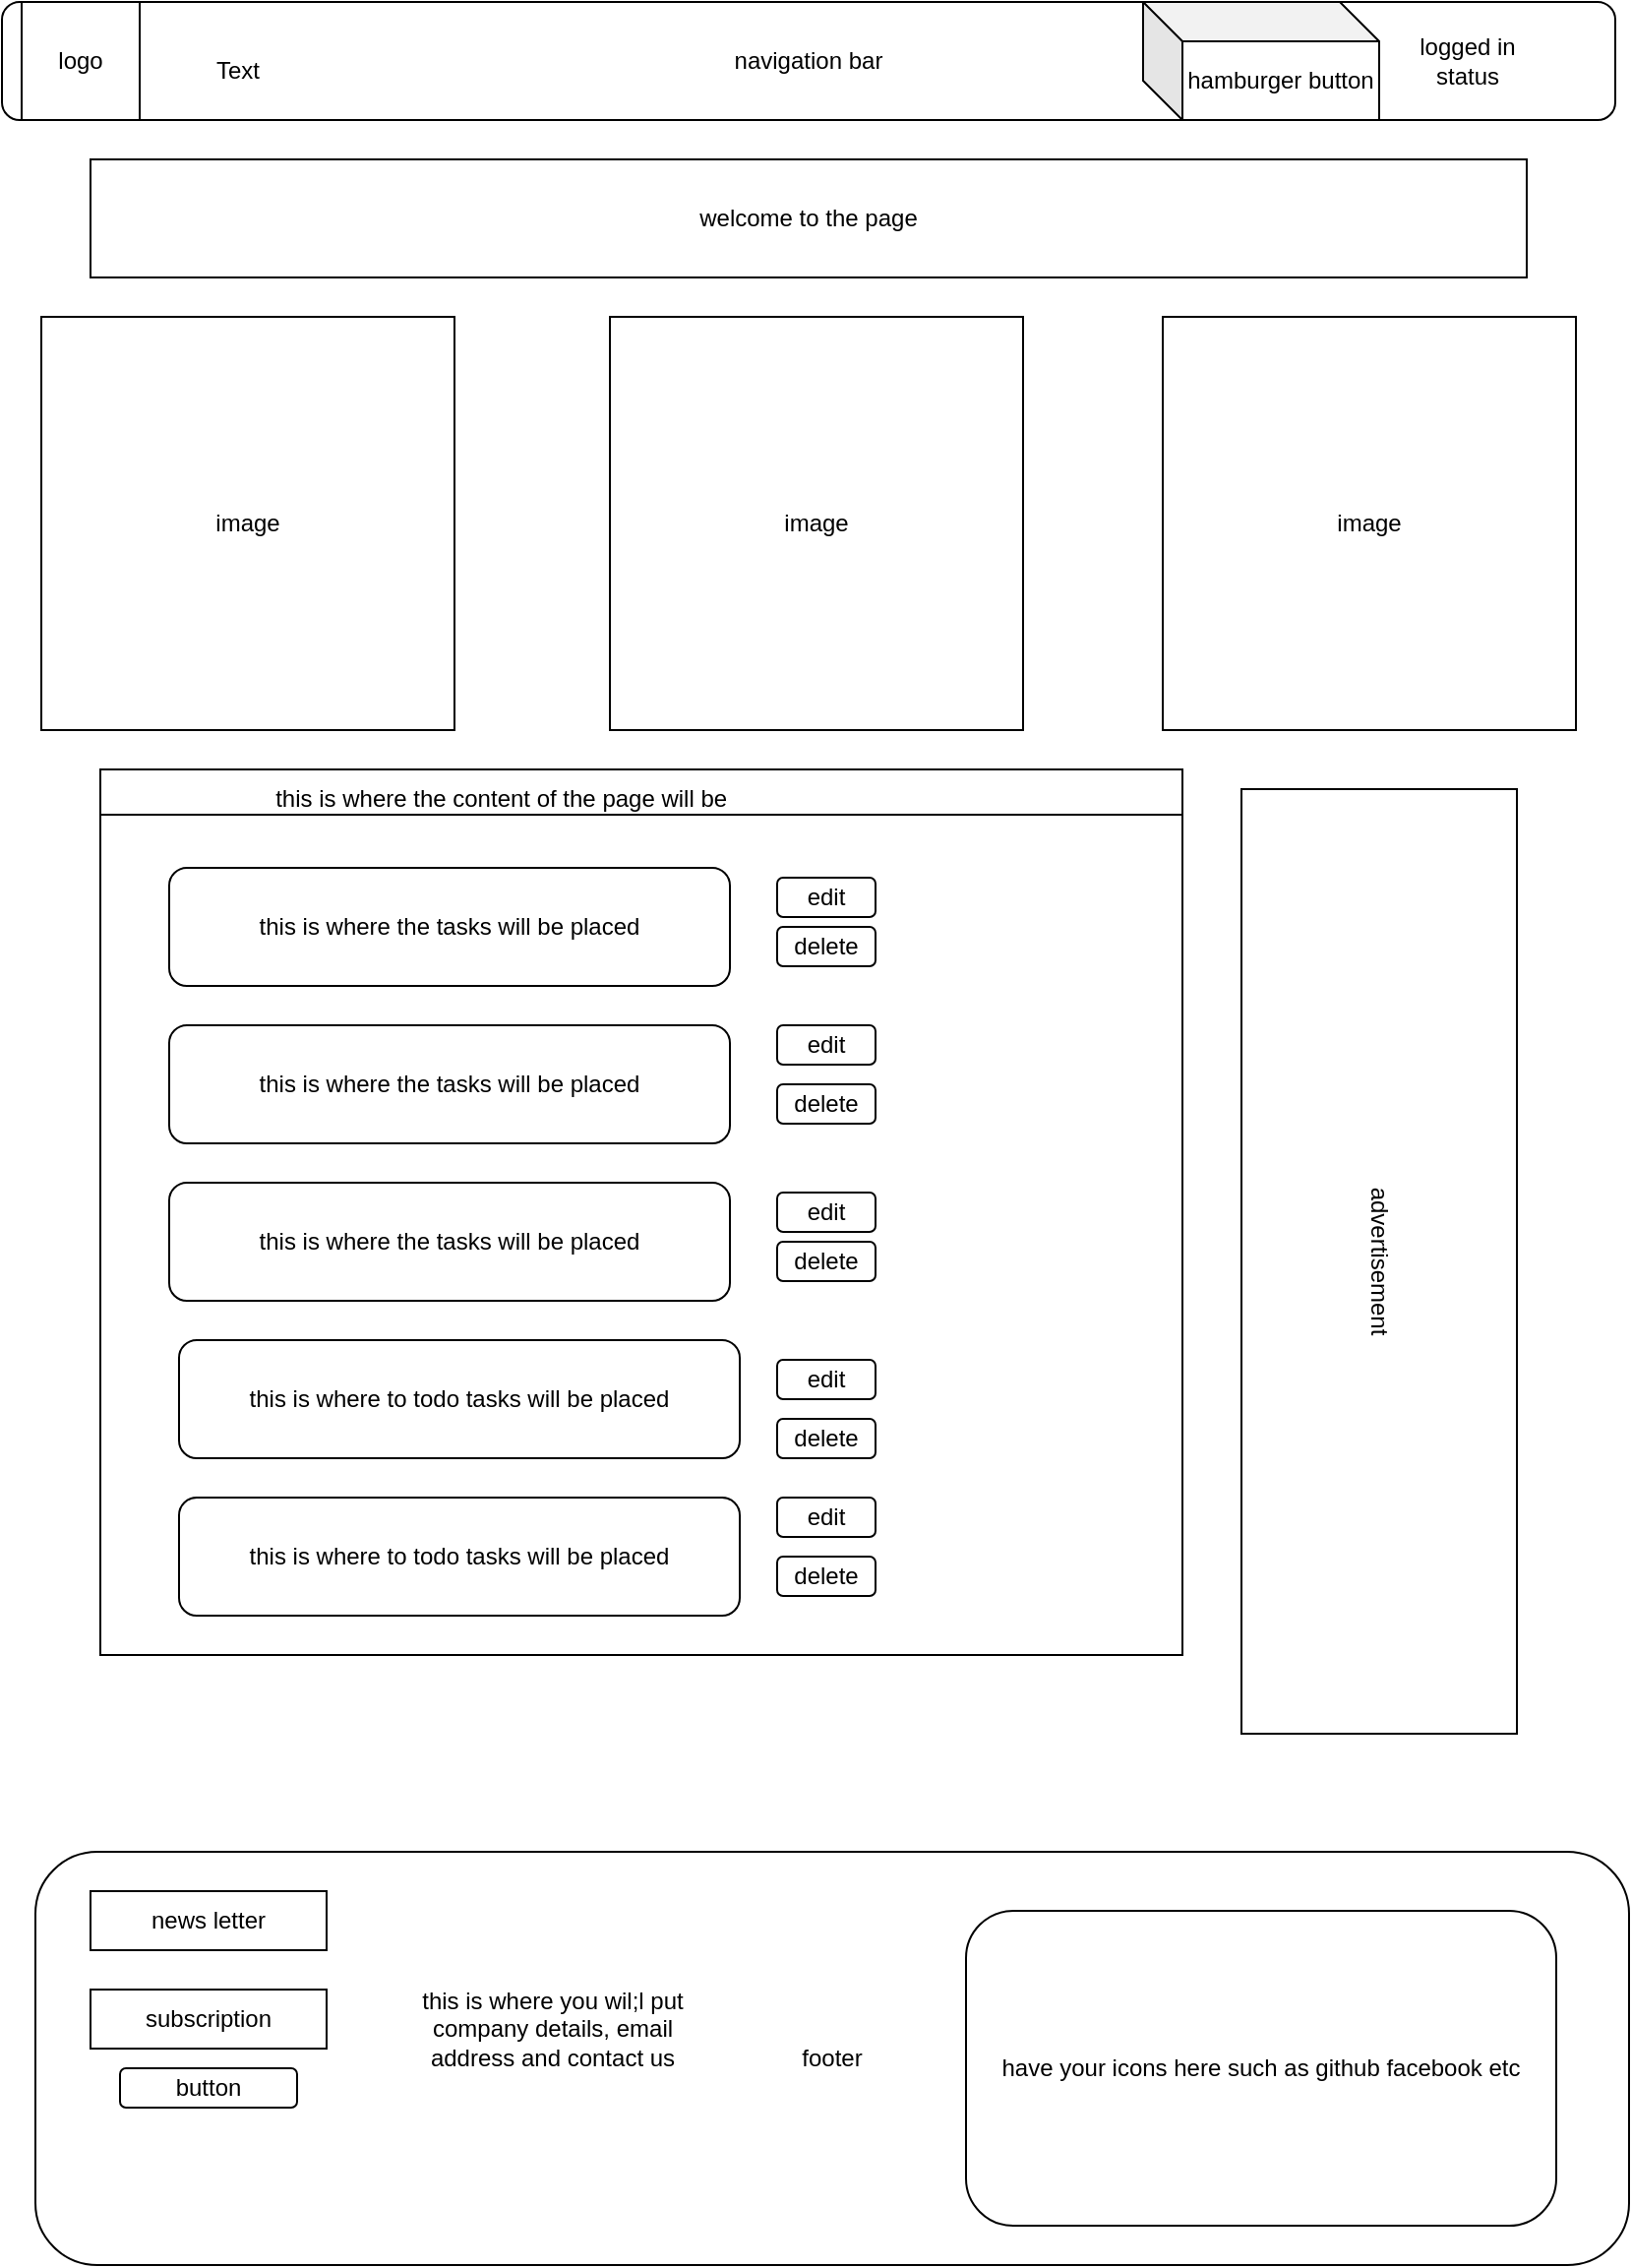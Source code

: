 <mxfile version="21.3.7" type="device">
  <diagram name="Page-1" id="LUPhwoL7By3qmL40ytV0">
    <mxGraphModel dx="1434" dy="788" grid="1" gridSize="10" guides="1" tooltips="1" connect="1" arrows="1" fold="1" page="1" pageScale="1" pageWidth="827" pageHeight="1169" math="0" shadow="0">
      <root>
        <mxCell id="0" />
        <mxCell id="1" parent="0" />
        <mxCell id="tAnzm5rucIc3LwCF2SAB-1" value="navigation bar" style="rounded=1;whiteSpace=wrap;html=1;" vertex="1" parent="1">
          <mxGeometry y="10" width="820" height="60" as="geometry" />
        </mxCell>
        <mxCell id="tAnzm5rucIc3LwCF2SAB-2" value="logo" style="whiteSpace=wrap;html=1;aspect=fixed;" vertex="1" parent="1">
          <mxGeometry x="10" y="10" width="60" height="60" as="geometry" />
        </mxCell>
        <mxCell id="tAnzm5rucIc3LwCF2SAB-3" value="hamburger button" style="shape=cube;whiteSpace=wrap;html=1;boundedLbl=1;backgroundOutline=1;darkOpacity=0.05;darkOpacity2=0.1;" vertex="1" parent="1">
          <mxGeometry x="580" y="10" width="120" height="60" as="geometry" />
        </mxCell>
        <mxCell id="tAnzm5rucIc3LwCF2SAB-4" value="welcome to the page" style="rounded=0;whiteSpace=wrap;html=1;" vertex="1" parent="1">
          <mxGeometry x="45" y="90" width="730" height="60" as="geometry" />
        </mxCell>
        <mxCell id="tAnzm5rucIc3LwCF2SAB-5" value="image" style="whiteSpace=wrap;html=1;aspect=fixed;" vertex="1" parent="1">
          <mxGeometry x="20" y="170" width="210" height="210" as="geometry" />
        </mxCell>
        <mxCell id="tAnzm5rucIc3LwCF2SAB-6" value="image" style="whiteSpace=wrap;html=1;aspect=fixed;" vertex="1" parent="1">
          <mxGeometry x="309" y="170" width="210" height="210" as="geometry" />
        </mxCell>
        <mxCell id="tAnzm5rucIc3LwCF2SAB-7" value="image" style="whiteSpace=wrap;html=1;aspect=fixed;" vertex="1" parent="1">
          <mxGeometry x="590" y="170" width="210" height="210" as="geometry" />
        </mxCell>
        <mxCell id="tAnzm5rucIc3LwCF2SAB-9" value="advertisement" style="rounded=0;whiteSpace=wrap;html=1;rotation=90;" vertex="1" parent="1">
          <mxGeometry x="460" y="580" width="480" height="140" as="geometry" />
        </mxCell>
        <mxCell id="tAnzm5rucIc3LwCF2SAB-10" value="" style="swimlane;whiteSpace=wrap;html=1;" vertex="1" parent="1">
          <mxGeometry x="50" y="400" width="550" height="450" as="geometry" />
        </mxCell>
        <mxCell id="tAnzm5rucIc3LwCF2SAB-11" value="this is where the content of the page will be&amp;nbsp;" style="text;html=1;align=center;verticalAlign=middle;resizable=0;points=[];autosize=1;strokeColor=none;fillColor=none;" vertex="1" parent="tAnzm5rucIc3LwCF2SAB-10">
          <mxGeometry x="75" width="260" height="30" as="geometry" />
        </mxCell>
        <mxCell id="tAnzm5rucIc3LwCF2SAB-17" value="edit" style="rounded=1;whiteSpace=wrap;html=1;" vertex="1" parent="tAnzm5rucIc3LwCF2SAB-10">
          <mxGeometry x="344" y="55" width="50" height="20" as="geometry" />
        </mxCell>
        <mxCell id="tAnzm5rucIc3LwCF2SAB-21" value="delete" style="rounded=1;whiteSpace=wrap;html=1;" vertex="1" parent="tAnzm5rucIc3LwCF2SAB-10">
          <mxGeometry x="344" y="80" width="50" height="20" as="geometry" />
        </mxCell>
        <mxCell id="tAnzm5rucIc3LwCF2SAB-22" value="this is where the tasks will be placed" style="rounded=1;whiteSpace=wrap;html=1;" vertex="1" parent="tAnzm5rucIc3LwCF2SAB-10">
          <mxGeometry x="35" y="50" width="285" height="60" as="geometry" />
        </mxCell>
        <mxCell id="tAnzm5rucIc3LwCF2SAB-24" value="this is where the tasks will be placed" style="rounded=1;whiteSpace=wrap;html=1;" vertex="1" parent="tAnzm5rucIc3LwCF2SAB-10">
          <mxGeometry x="35" y="130" width="285" height="60" as="geometry" />
        </mxCell>
        <mxCell id="tAnzm5rucIc3LwCF2SAB-25" value="this is where the tasks will be placed" style="rounded=1;whiteSpace=wrap;html=1;" vertex="1" parent="tAnzm5rucIc3LwCF2SAB-10">
          <mxGeometry x="35" y="210" width="285" height="60" as="geometry" />
        </mxCell>
        <mxCell id="tAnzm5rucIc3LwCF2SAB-26" value="this is where to todo tasks will be placed" style="rounded=1;whiteSpace=wrap;html=1;" vertex="1" parent="tAnzm5rucIc3LwCF2SAB-10">
          <mxGeometry x="40" y="290" width="285" height="60" as="geometry" />
        </mxCell>
        <mxCell id="tAnzm5rucIc3LwCF2SAB-35" value="this is where to todo tasks will be placed" style="rounded=1;whiteSpace=wrap;html=1;" vertex="1" parent="tAnzm5rucIc3LwCF2SAB-10">
          <mxGeometry x="40" y="370" width="285" height="60" as="geometry" />
        </mxCell>
        <mxCell id="tAnzm5rucIc3LwCF2SAB-40" value="edit" style="rounded=1;whiteSpace=wrap;html=1;" vertex="1" parent="tAnzm5rucIc3LwCF2SAB-10">
          <mxGeometry x="344" y="130" width="50" height="20" as="geometry" />
        </mxCell>
        <mxCell id="tAnzm5rucIc3LwCF2SAB-37" value="edit" style="rounded=1;whiteSpace=wrap;html=1;" vertex="1" parent="tAnzm5rucIc3LwCF2SAB-10">
          <mxGeometry x="344" y="215" width="50" height="20" as="geometry" />
        </mxCell>
        <mxCell id="tAnzm5rucIc3LwCF2SAB-39" value="edit" style="rounded=1;whiteSpace=wrap;html=1;" vertex="1" parent="tAnzm5rucIc3LwCF2SAB-10">
          <mxGeometry x="344" y="300" width="50" height="20" as="geometry" />
        </mxCell>
        <mxCell id="tAnzm5rucIc3LwCF2SAB-38" value="edit" style="rounded=1;whiteSpace=wrap;html=1;" vertex="1" parent="tAnzm5rucIc3LwCF2SAB-10">
          <mxGeometry x="344" y="370" width="50" height="20" as="geometry" />
        </mxCell>
        <mxCell id="tAnzm5rucIc3LwCF2SAB-58" value="delete" style="rounded=1;whiteSpace=wrap;html=1;" vertex="1" parent="tAnzm5rucIc3LwCF2SAB-10">
          <mxGeometry x="344" y="160" width="50" height="20" as="geometry" />
        </mxCell>
        <mxCell id="tAnzm5rucIc3LwCF2SAB-57" value="delete" style="rounded=1;whiteSpace=wrap;html=1;" vertex="1" parent="tAnzm5rucIc3LwCF2SAB-10">
          <mxGeometry x="344" y="240" width="50" height="20" as="geometry" />
        </mxCell>
        <mxCell id="tAnzm5rucIc3LwCF2SAB-59" value="delete" style="rounded=1;whiteSpace=wrap;html=1;" vertex="1" parent="tAnzm5rucIc3LwCF2SAB-10">
          <mxGeometry x="344" y="330" width="50" height="20" as="geometry" />
        </mxCell>
        <mxCell id="tAnzm5rucIc3LwCF2SAB-60" value="delete" style="rounded=1;whiteSpace=wrap;html=1;" vertex="1" parent="tAnzm5rucIc3LwCF2SAB-10">
          <mxGeometry x="344" y="400" width="50" height="20" as="geometry" />
        </mxCell>
        <mxCell id="tAnzm5rucIc3LwCF2SAB-15" value="logged in status" style="text;html=1;strokeColor=none;fillColor=none;align=center;verticalAlign=middle;whiteSpace=wrap;rounded=0;" vertex="1" parent="1">
          <mxGeometry x="715" y="25" width="60" height="30" as="geometry" />
        </mxCell>
        <mxCell id="tAnzm5rucIc3LwCF2SAB-16" value="Text" style="text;html=1;strokeColor=none;fillColor=none;align=center;verticalAlign=middle;whiteSpace=wrap;rounded=0;" vertex="1" parent="1">
          <mxGeometry x="90" y="30" width="60" height="30" as="geometry" />
        </mxCell>
        <mxCell id="tAnzm5rucIc3LwCF2SAB-23" value="footer" style="rounded=1;whiteSpace=wrap;html=1;" vertex="1" parent="1">
          <mxGeometry x="17" y="950" width="810" height="210" as="geometry" />
        </mxCell>
        <mxCell id="tAnzm5rucIc3LwCF2SAB-62" value="subscription" style="rounded=0;whiteSpace=wrap;html=1;" vertex="1" parent="1">
          <mxGeometry x="45" y="1020" width="120" height="30" as="geometry" />
        </mxCell>
        <mxCell id="tAnzm5rucIc3LwCF2SAB-63" value="news letter" style="rounded=0;whiteSpace=wrap;html=1;" vertex="1" parent="1">
          <mxGeometry x="45" y="970" width="120" height="30" as="geometry" />
        </mxCell>
        <mxCell id="tAnzm5rucIc3LwCF2SAB-64" value="button" style="rounded=1;whiteSpace=wrap;html=1;" vertex="1" parent="1">
          <mxGeometry x="60" y="1060" width="90" height="20" as="geometry" />
        </mxCell>
        <mxCell id="tAnzm5rucIc3LwCF2SAB-65" value="this is where you wil;l put company details, email address and contact us" style="text;html=1;strokeColor=none;fillColor=none;align=center;verticalAlign=middle;whiteSpace=wrap;rounded=0;" vertex="1" parent="1">
          <mxGeometry x="200" y="970" width="160" height="140" as="geometry" />
        </mxCell>
        <mxCell id="tAnzm5rucIc3LwCF2SAB-66" value="have your icons here such as github facebook etc" style="rounded=1;whiteSpace=wrap;html=1;" vertex="1" parent="1">
          <mxGeometry x="490" y="980" width="300" height="160" as="geometry" />
        </mxCell>
      </root>
    </mxGraphModel>
  </diagram>
</mxfile>
